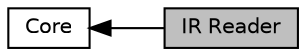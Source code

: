 digraph "IR Reader"
{
  bgcolor="transparent";
  edge [fontname="Helvetica",fontsize="10",labelfontname="Helvetica",labelfontsize="10"];
  node [fontname="Helvetica",fontsize="10",shape=box];
  rankdir=LR;
  Node1 [label="IR Reader",height=0.2,width=0.4,color="black", fillcolor="grey75", style="filled", fontcolor="black",tooltip=" "];
  Node2 [label="Core",height=0.2,width=0.4,color="black",URL="$group__LLVMCCore.html",tooltip="This modules provide an interface to libLLVMCore, which implements the LLVM intermediate representati..."];
  Node2->Node1 [shape=plaintext, dir="back", style="solid"];
}
